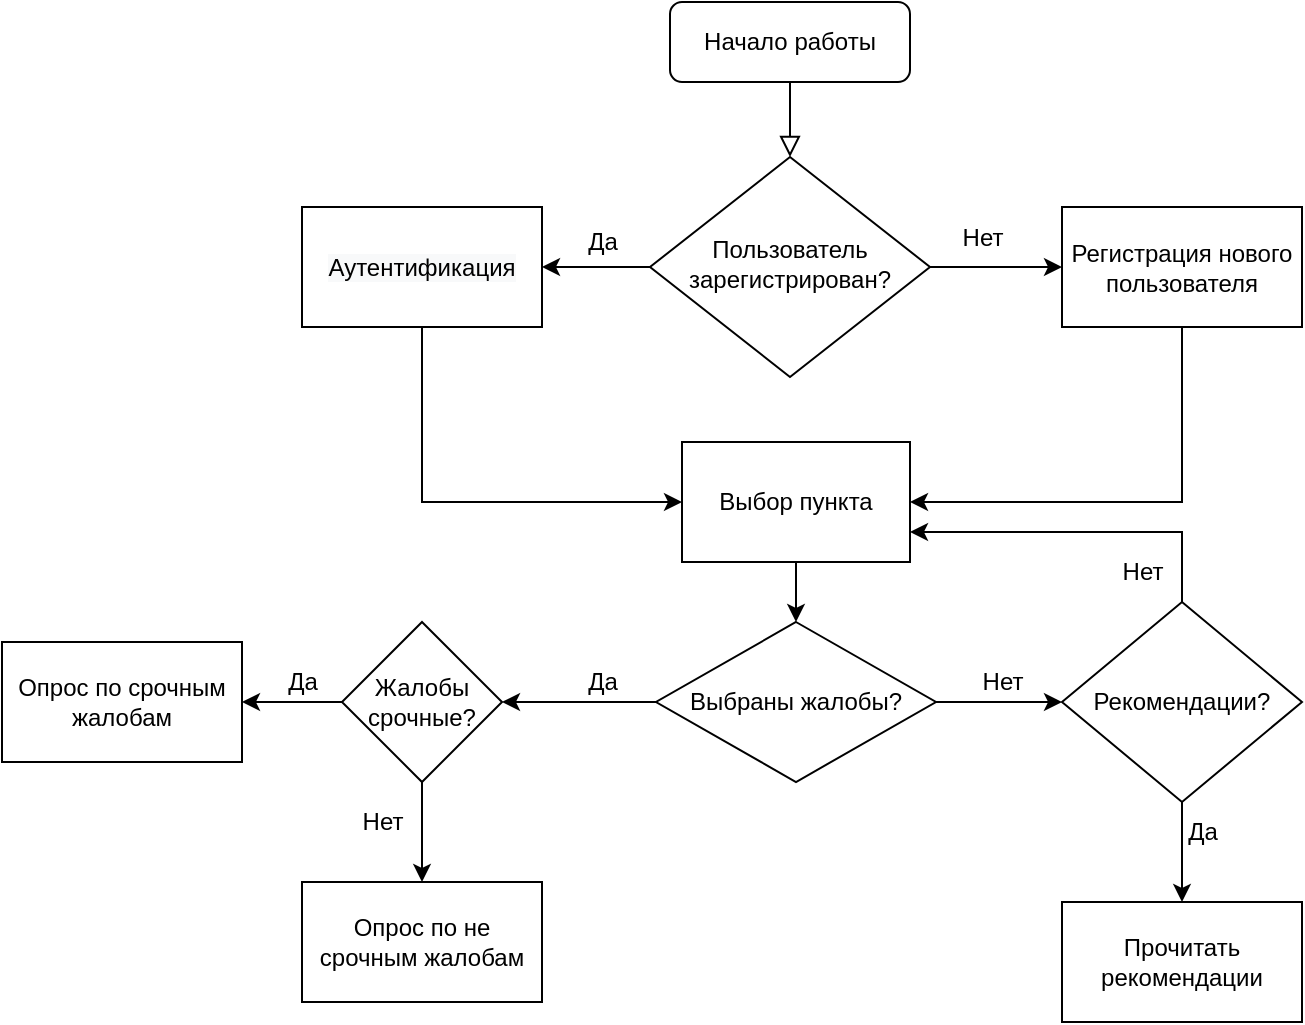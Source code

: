 <mxfile version="20.2.7" type="github">
  <diagram id="C5RBs43oDa-KdzZeNtuy" name="Page-1">
    <mxGraphModel dx="930" dy="555" grid="1" gridSize="10" guides="1" tooltips="1" connect="1" arrows="1" fold="1" page="1" pageScale="1" pageWidth="827" pageHeight="1169" math="0" shadow="0">
      <root>
        <mxCell id="WIyWlLk6GJQsqaUBKTNV-0" />
        <mxCell id="WIyWlLk6GJQsqaUBKTNV-1" parent="WIyWlLk6GJQsqaUBKTNV-0" />
        <mxCell id="WIyWlLk6GJQsqaUBKTNV-2" value="" style="rounded=0;html=1;jettySize=auto;orthogonalLoop=1;fontSize=11;endArrow=block;endFill=0;endSize=8;strokeWidth=1;shadow=0;labelBackgroundColor=none;edgeStyle=orthogonalEdgeStyle;" parent="WIyWlLk6GJQsqaUBKTNV-1" source="WIyWlLk6GJQsqaUBKTNV-3" target="WIyWlLk6GJQsqaUBKTNV-6" edge="1">
          <mxGeometry relative="1" as="geometry" />
        </mxCell>
        <mxCell id="WIyWlLk6GJQsqaUBKTNV-3" value="Начало работы" style="rounded=1;whiteSpace=wrap;html=1;fontSize=12;glass=0;strokeWidth=1;shadow=0;" parent="WIyWlLk6GJQsqaUBKTNV-1" vertex="1">
          <mxGeometry x="354" y="30" width="120" height="40" as="geometry" />
        </mxCell>
        <mxCell id="u6mZT56PifRzRQMN0soP-49" value="" style="edgeStyle=orthogonalEdgeStyle;rounded=0;orthogonalLoop=1;jettySize=auto;html=1;" edge="1" parent="WIyWlLk6GJQsqaUBKTNV-1" source="WIyWlLk6GJQsqaUBKTNV-6" target="u6mZT56PifRzRQMN0soP-2">
          <mxGeometry relative="1" as="geometry" />
        </mxCell>
        <mxCell id="u6mZT56PifRzRQMN0soP-52" style="edgeStyle=orthogonalEdgeStyle;rounded=0;orthogonalLoop=1;jettySize=auto;html=1;exitX=1;exitY=0.5;exitDx=0;exitDy=0;entryX=0;entryY=0.5;entryDx=0;entryDy=0;" edge="1" parent="WIyWlLk6GJQsqaUBKTNV-1" source="WIyWlLk6GJQsqaUBKTNV-6" target="u6mZT56PifRzRQMN0soP-3">
          <mxGeometry relative="1" as="geometry" />
        </mxCell>
        <mxCell id="WIyWlLk6GJQsqaUBKTNV-6" value="Пользователь зарегистрирован?" style="rhombus;whiteSpace=wrap;html=1;shadow=0;fontFamily=Helvetica;fontSize=12;align=center;strokeWidth=1;spacing=6;spacingTop=-4;" parent="WIyWlLk6GJQsqaUBKTNV-1" vertex="1">
          <mxGeometry x="344" y="107.5" width="140" height="110" as="geometry" />
        </mxCell>
        <mxCell id="u6mZT56PifRzRQMN0soP-21" value="" style="edgeStyle=orthogonalEdgeStyle;rounded=0;orthogonalLoop=1;jettySize=auto;html=1;" edge="1" parent="WIyWlLk6GJQsqaUBKTNV-1" source="u6mZT56PifRzRQMN0soP-5" target="u6mZT56PifRzRQMN0soP-8">
          <mxGeometry relative="1" as="geometry" />
        </mxCell>
        <mxCell id="u6mZT56PifRzRQMN0soP-5" value="Выбор пункта" style="rounded=0;whiteSpace=wrap;html=1;" vertex="1" parent="WIyWlLk6GJQsqaUBKTNV-1">
          <mxGeometry x="360" y="250" width="114" height="60" as="geometry" />
        </mxCell>
        <mxCell id="u6mZT56PifRzRQMN0soP-7" value="" style="endArrow=classic;html=1;rounded=0;entryX=1;entryY=0.5;entryDx=0;entryDy=0;exitX=0.5;exitY=1;exitDx=0;exitDy=0;" edge="1" parent="WIyWlLk6GJQsqaUBKTNV-1" source="u6mZT56PifRzRQMN0soP-3" target="u6mZT56PifRzRQMN0soP-5">
          <mxGeometry width="50" height="50" relative="1" as="geometry">
            <mxPoint x="320" y="330" as="sourcePoint" />
            <mxPoint x="370" y="280" as="targetPoint" />
            <Array as="points">
              <mxPoint x="610" y="280" />
            </Array>
          </mxGeometry>
        </mxCell>
        <mxCell id="u6mZT56PifRzRQMN0soP-35" style="edgeStyle=orthogonalEdgeStyle;rounded=0;orthogonalLoop=1;jettySize=auto;html=1;entryX=1;entryY=0.5;entryDx=0;entryDy=0;" edge="1" parent="WIyWlLk6GJQsqaUBKTNV-1" source="u6mZT56PifRzRQMN0soP-8" target="u6mZT56PifRzRQMN0soP-33">
          <mxGeometry relative="1" as="geometry" />
        </mxCell>
        <mxCell id="u6mZT56PifRzRQMN0soP-44" style="edgeStyle=orthogonalEdgeStyle;rounded=0;orthogonalLoop=1;jettySize=auto;html=1;entryX=0;entryY=0.5;entryDx=0;entryDy=0;" edge="1" parent="WIyWlLk6GJQsqaUBKTNV-1" source="u6mZT56PifRzRQMN0soP-8" target="u6mZT56PifRzRQMN0soP-10">
          <mxGeometry relative="1" as="geometry" />
        </mxCell>
        <mxCell id="u6mZT56PifRzRQMN0soP-8" value="Выбраны жалобы?" style="rhombus;whiteSpace=wrap;html=1;" vertex="1" parent="WIyWlLk6GJQsqaUBKTNV-1">
          <mxGeometry x="347" y="340" width="140" height="80" as="geometry" />
        </mxCell>
        <mxCell id="u6mZT56PifRzRQMN0soP-28" value="" style="edgeStyle=orthogonalEdgeStyle;rounded=0;orthogonalLoop=1;jettySize=auto;html=1;" edge="1" parent="WIyWlLk6GJQsqaUBKTNV-1" source="u6mZT56PifRzRQMN0soP-10" target="u6mZT56PifRzRQMN0soP-27">
          <mxGeometry relative="1" as="geometry" />
        </mxCell>
        <mxCell id="u6mZT56PifRzRQMN0soP-31" style="edgeStyle=orthogonalEdgeStyle;rounded=0;orthogonalLoop=1;jettySize=auto;html=1;entryX=1;entryY=0.75;entryDx=0;entryDy=0;exitX=0.5;exitY=0;exitDx=0;exitDy=0;" edge="1" parent="WIyWlLk6GJQsqaUBKTNV-1" source="u6mZT56PifRzRQMN0soP-10" target="u6mZT56PifRzRQMN0soP-5">
          <mxGeometry relative="1" as="geometry">
            <mxPoint x="670" y="300" as="targetPoint" />
            <mxPoint x="680" y="325" as="sourcePoint" />
          </mxGeometry>
        </mxCell>
        <mxCell id="u6mZT56PifRzRQMN0soP-10" value="Рекомендации?" style="rhombus;whiteSpace=wrap;html=1;" vertex="1" parent="WIyWlLk6GJQsqaUBKTNV-1">
          <mxGeometry x="550" y="330" width="120" height="100" as="geometry" />
        </mxCell>
        <mxCell id="u6mZT56PifRzRQMN0soP-16" value="Опрос по срочным жалобам" style="rounded=0;whiteSpace=wrap;html=1;" vertex="1" parent="WIyWlLk6GJQsqaUBKTNV-1">
          <mxGeometry x="20" y="350" width="120" height="60" as="geometry" />
        </mxCell>
        <mxCell id="u6mZT56PifRzRQMN0soP-19" value="Опрос по не срочным жалобам" style="rounded=0;whiteSpace=wrap;html=1;" vertex="1" parent="WIyWlLk6GJQsqaUBKTNV-1">
          <mxGeometry x="170" y="470" width="120" height="60" as="geometry" />
        </mxCell>
        <mxCell id="u6mZT56PifRzRQMN0soP-24" value="Нет" style="text;html=1;align=center;verticalAlign=middle;resizable=0;points=[];autosize=1;strokeColor=none;fillColor=none;" vertex="1" parent="WIyWlLk6GJQsqaUBKTNV-1">
          <mxGeometry x="500" y="355" width="40" height="30" as="geometry" />
        </mxCell>
        <mxCell id="u6mZT56PifRzRQMN0soP-26" value="Нет" style="text;html=1;align=center;verticalAlign=middle;resizable=0;points=[];autosize=1;strokeColor=none;fillColor=none;" vertex="1" parent="WIyWlLk6GJQsqaUBKTNV-1">
          <mxGeometry x="570" y="300" width="40" height="30" as="geometry" />
        </mxCell>
        <mxCell id="u6mZT56PifRzRQMN0soP-27" value="Прочитать рекомендации" style="rounded=0;whiteSpace=wrap;html=1;" vertex="1" parent="WIyWlLk6GJQsqaUBKTNV-1">
          <mxGeometry x="550" y="480" width="120" height="60" as="geometry" />
        </mxCell>
        <mxCell id="u6mZT56PifRzRQMN0soP-29" value="Да" style="text;html=1;align=center;verticalAlign=middle;resizable=0;points=[];autosize=1;strokeColor=none;fillColor=none;" vertex="1" parent="WIyWlLk6GJQsqaUBKTNV-1">
          <mxGeometry x="600" y="430" width="40" height="30" as="geometry" />
        </mxCell>
        <mxCell id="u6mZT56PifRzRQMN0soP-39" style="edgeStyle=orthogonalEdgeStyle;rounded=0;orthogonalLoop=1;jettySize=auto;html=1;exitX=0;exitY=0.5;exitDx=0;exitDy=0;entryX=1;entryY=0.5;entryDx=0;entryDy=0;" edge="1" parent="WIyWlLk6GJQsqaUBKTNV-1" source="u6mZT56PifRzRQMN0soP-33" target="u6mZT56PifRzRQMN0soP-16">
          <mxGeometry relative="1" as="geometry">
            <mxPoint x="90" y="480" as="targetPoint" />
          </mxGeometry>
        </mxCell>
        <mxCell id="u6mZT56PifRzRQMN0soP-41" style="edgeStyle=orthogonalEdgeStyle;rounded=0;orthogonalLoop=1;jettySize=auto;html=1;exitX=0.5;exitY=1;exitDx=0;exitDy=0;" edge="1" parent="WIyWlLk6GJQsqaUBKTNV-1" source="u6mZT56PifRzRQMN0soP-33" target="u6mZT56PifRzRQMN0soP-19">
          <mxGeometry relative="1" as="geometry" />
        </mxCell>
        <mxCell id="u6mZT56PifRzRQMN0soP-33" value="Жалобы срочные?" style="rhombus;whiteSpace=wrap;html=1;" vertex="1" parent="WIyWlLk6GJQsqaUBKTNV-1">
          <mxGeometry x="190" y="340" width="80" height="80" as="geometry" />
        </mxCell>
        <mxCell id="u6mZT56PifRzRQMN0soP-36" value="Да" style="text;html=1;align=center;verticalAlign=middle;resizable=0;points=[];autosize=1;strokeColor=none;fillColor=none;" vertex="1" parent="WIyWlLk6GJQsqaUBKTNV-1">
          <mxGeometry x="300" y="355" width="40" height="30" as="geometry" />
        </mxCell>
        <mxCell id="u6mZT56PifRzRQMN0soP-42" value="Да" style="text;html=1;align=center;verticalAlign=middle;resizable=0;points=[];autosize=1;strokeColor=none;fillColor=none;" vertex="1" parent="WIyWlLk6GJQsqaUBKTNV-1">
          <mxGeometry x="150" y="355" width="40" height="30" as="geometry" />
        </mxCell>
        <mxCell id="u6mZT56PifRzRQMN0soP-43" value="Нет" style="text;html=1;align=center;verticalAlign=middle;resizable=0;points=[];autosize=1;strokeColor=none;fillColor=none;" vertex="1" parent="WIyWlLk6GJQsqaUBKTNV-1">
          <mxGeometry x="190" y="425" width="40" height="30" as="geometry" />
        </mxCell>
        <mxCell id="u6mZT56PifRzRQMN0soP-3" value="Регистрация нового&lt;br&gt;пользователя" style="rounded=0;whiteSpace=wrap;html=1;" vertex="1" parent="WIyWlLk6GJQsqaUBKTNV-1">
          <mxGeometry x="550" y="132.5" width="120" height="60" as="geometry" />
        </mxCell>
        <mxCell id="u6mZT56PifRzRQMN0soP-2" value="&lt;span style=&quot;color: rgb(0, 0, 0); font-family: Helvetica; font-size: 12px; font-style: normal; font-variant-ligatures: normal; font-variant-caps: normal; font-weight: 400; letter-spacing: normal; orphans: 2; text-align: center; text-indent: 0px; text-transform: none; widows: 2; word-spacing: 0px; -webkit-text-stroke-width: 0px; background-color: rgb(248, 249, 250); text-decoration-thickness: initial; text-decoration-style: initial; text-decoration-color: initial; float: none; display: inline !important;&quot;&gt;Аутентификация&lt;/span&gt;" style="rounded=0;whiteSpace=wrap;html=1;" vertex="1" parent="WIyWlLk6GJQsqaUBKTNV-1">
          <mxGeometry x="170" y="132.5" width="120" height="60" as="geometry" />
        </mxCell>
        <mxCell id="u6mZT56PifRzRQMN0soP-50" value="Да" style="text;html=1;align=center;verticalAlign=middle;resizable=0;points=[];autosize=1;strokeColor=none;fillColor=none;" vertex="1" parent="WIyWlLk6GJQsqaUBKTNV-1">
          <mxGeometry x="300" y="135" width="40" height="30" as="geometry" />
        </mxCell>
        <mxCell id="u6mZT56PifRzRQMN0soP-51" value="Нет" style="text;html=1;align=center;verticalAlign=middle;resizable=0;points=[];autosize=1;strokeColor=none;fillColor=none;" vertex="1" parent="WIyWlLk6GJQsqaUBKTNV-1">
          <mxGeometry x="490" y="132.5" width="40" height="30" as="geometry" />
        </mxCell>
        <mxCell id="u6mZT56PifRzRQMN0soP-55" value="" style="endArrow=classic;html=1;rounded=0;exitX=0.5;exitY=1;exitDx=0;exitDy=0;entryX=0;entryY=0.5;entryDx=0;entryDy=0;" edge="1" parent="WIyWlLk6GJQsqaUBKTNV-1" source="u6mZT56PifRzRQMN0soP-2" target="u6mZT56PifRzRQMN0soP-5">
          <mxGeometry width="50" height="50" relative="1" as="geometry">
            <mxPoint x="440" y="280" as="sourcePoint" />
            <mxPoint x="490" y="230" as="targetPoint" />
            <Array as="points">
              <mxPoint x="230" y="280" />
            </Array>
          </mxGeometry>
        </mxCell>
      </root>
    </mxGraphModel>
  </diagram>
</mxfile>
